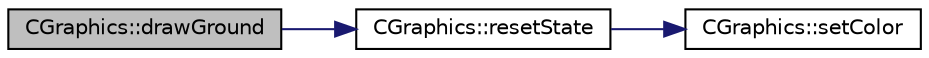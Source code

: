 digraph "CGraphics::drawGround"
{
 // INTERACTIVE_SVG=YES
  edge [fontname="Helvetica",fontsize="10",labelfontname="Helvetica",labelfontsize="10"];
  node [fontname="Helvetica",fontsize="10",shape=record];
  rankdir="LR";
  Node1 [label="CGraphics::drawGround",height=0.2,width=0.4,color="black", fillcolor="grey75", style="filled", fontcolor="black"];
  Node1 -> Node2 [color="midnightblue",fontsize="10",style="solid",fontname="Helvetica"];
  Node2 [label="CGraphics::resetState",height=0.2,width=0.4,color="black", fillcolor="white", style="filled",URL="$dc/d90/class_c_graphics.html#ac9ffa556ca1545fd2e51c2af0637990e"];
  Node2 -> Node3 [color="midnightblue",fontsize="10",style="solid",fontname="Helvetica"];
  Node3 [label="CGraphics::setColor",height=0.2,width=0.4,color="black", fillcolor="white", style="filled",URL="$dc/d90/class_c_graphics.html#a0f7f5c5986a73abc8a582af6ffc43624"];
}
